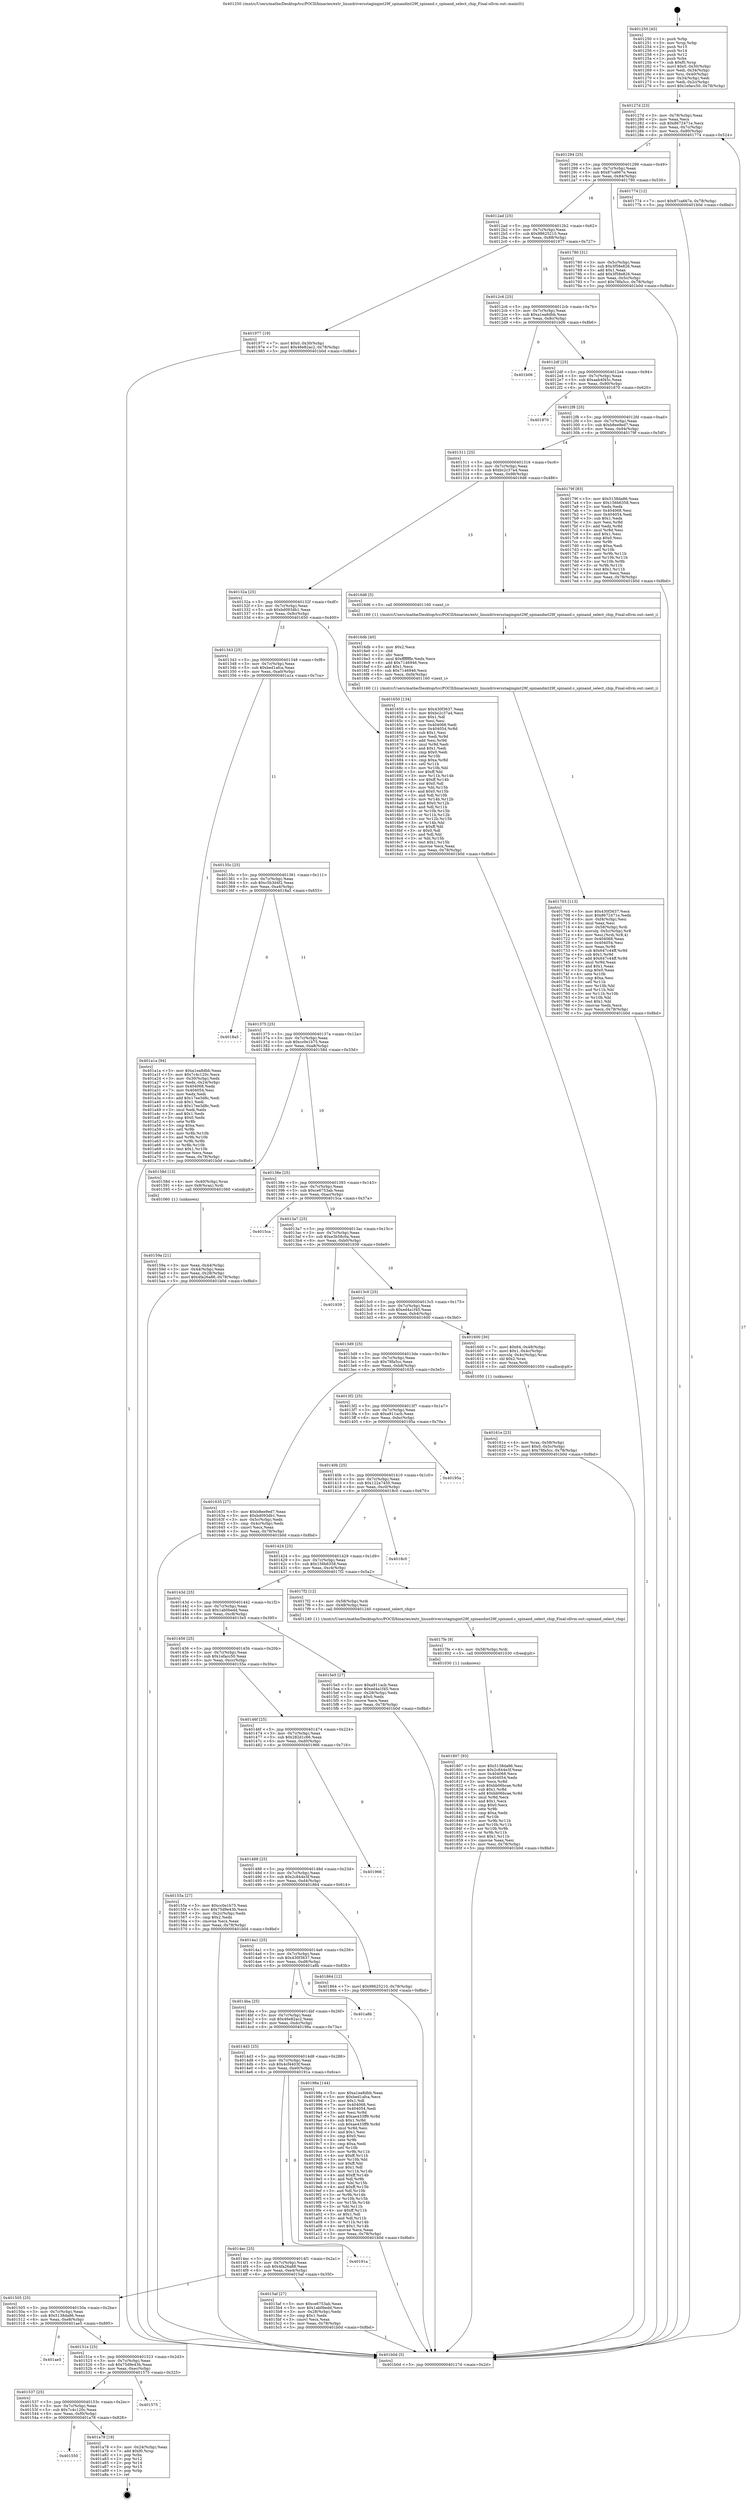 digraph "0x401250" {
  label = "0x401250 (/mnt/c/Users/mathe/Desktop/tcc/POCII/binaries/extr_linuxdriversstagingmt29f_spinandmt29f_spinand.c_spinand_select_chip_Final-ollvm.out::main(0))"
  labelloc = "t"
  node[shape=record]

  Entry [label="",width=0.3,height=0.3,shape=circle,fillcolor=black,style=filled]
  "0x40127d" [label="{
     0x40127d [23]\l
     | [instrs]\l
     &nbsp;&nbsp;0x40127d \<+3\>: mov -0x78(%rbp),%eax\l
     &nbsp;&nbsp;0x401280 \<+2\>: mov %eax,%ecx\l
     &nbsp;&nbsp;0x401282 \<+6\>: sub $0x8672471e,%ecx\l
     &nbsp;&nbsp;0x401288 \<+3\>: mov %eax,-0x7c(%rbp)\l
     &nbsp;&nbsp;0x40128b \<+3\>: mov %ecx,-0x80(%rbp)\l
     &nbsp;&nbsp;0x40128e \<+6\>: je 0000000000401774 \<main+0x524\>\l
  }"]
  "0x401774" [label="{
     0x401774 [12]\l
     | [instrs]\l
     &nbsp;&nbsp;0x401774 \<+7\>: movl $0x87ca667e,-0x78(%rbp)\l
     &nbsp;&nbsp;0x40177b \<+5\>: jmp 0000000000401b0d \<main+0x8bd\>\l
  }"]
  "0x401294" [label="{
     0x401294 [25]\l
     | [instrs]\l
     &nbsp;&nbsp;0x401294 \<+5\>: jmp 0000000000401299 \<main+0x49\>\l
     &nbsp;&nbsp;0x401299 \<+3\>: mov -0x7c(%rbp),%eax\l
     &nbsp;&nbsp;0x40129c \<+5\>: sub $0x87ca667e,%eax\l
     &nbsp;&nbsp;0x4012a1 \<+6\>: mov %eax,-0x84(%rbp)\l
     &nbsp;&nbsp;0x4012a7 \<+6\>: je 0000000000401780 \<main+0x530\>\l
  }"]
  Exit [label="",width=0.3,height=0.3,shape=circle,fillcolor=black,style=filled,peripheries=2]
  "0x401780" [label="{
     0x401780 [31]\l
     | [instrs]\l
     &nbsp;&nbsp;0x401780 \<+3\>: mov -0x5c(%rbp),%eax\l
     &nbsp;&nbsp;0x401783 \<+5\>: sub $0x3f58e826,%eax\l
     &nbsp;&nbsp;0x401788 \<+3\>: add $0x1,%eax\l
     &nbsp;&nbsp;0x40178b \<+5\>: add $0x3f58e826,%eax\l
     &nbsp;&nbsp;0x401790 \<+3\>: mov %eax,-0x5c(%rbp)\l
     &nbsp;&nbsp;0x401793 \<+7\>: movl $0x78fa5cc,-0x78(%rbp)\l
     &nbsp;&nbsp;0x40179a \<+5\>: jmp 0000000000401b0d \<main+0x8bd\>\l
  }"]
  "0x4012ad" [label="{
     0x4012ad [25]\l
     | [instrs]\l
     &nbsp;&nbsp;0x4012ad \<+5\>: jmp 00000000004012b2 \<main+0x62\>\l
     &nbsp;&nbsp;0x4012b2 \<+3\>: mov -0x7c(%rbp),%eax\l
     &nbsp;&nbsp;0x4012b5 \<+5\>: sub $0x98625210,%eax\l
     &nbsp;&nbsp;0x4012ba \<+6\>: mov %eax,-0x88(%rbp)\l
     &nbsp;&nbsp;0x4012c0 \<+6\>: je 0000000000401977 \<main+0x727\>\l
  }"]
  "0x401550" [label="{
     0x401550\l
  }", style=dashed]
  "0x401977" [label="{
     0x401977 [19]\l
     | [instrs]\l
     &nbsp;&nbsp;0x401977 \<+7\>: movl $0x0,-0x30(%rbp)\l
     &nbsp;&nbsp;0x40197e \<+7\>: movl $0x46e82ac2,-0x78(%rbp)\l
     &nbsp;&nbsp;0x401985 \<+5\>: jmp 0000000000401b0d \<main+0x8bd\>\l
  }"]
  "0x4012c6" [label="{
     0x4012c6 [25]\l
     | [instrs]\l
     &nbsp;&nbsp;0x4012c6 \<+5\>: jmp 00000000004012cb \<main+0x7b\>\l
     &nbsp;&nbsp;0x4012cb \<+3\>: mov -0x7c(%rbp),%eax\l
     &nbsp;&nbsp;0x4012ce \<+5\>: sub $0xa1ea8dbb,%eax\l
     &nbsp;&nbsp;0x4012d3 \<+6\>: mov %eax,-0x8c(%rbp)\l
     &nbsp;&nbsp;0x4012d9 \<+6\>: je 0000000000401b06 \<main+0x8b6\>\l
  }"]
  "0x401a78" [label="{
     0x401a78 [19]\l
     | [instrs]\l
     &nbsp;&nbsp;0x401a78 \<+3\>: mov -0x24(%rbp),%eax\l
     &nbsp;&nbsp;0x401a7b \<+7\>: add $0xf0,%rsp\l
     &nbsp;&nbsp;0x401a82 \<+1\>: pop %rbx\l
     &nbsp;&nbsp;0x401a83 \<+2\>: pop %r12\l
     &nbsp;&nbsp;0x401a85 \<+2\>: pop %r14\l
     &nbsp;&nbsp;0x401a87 \<+2\>: pop %r15\l
     &nbsp;&nbsp;0x401a89 \<+1\>: pop %rbp\l
     &nbsp;&nbsp;0x401a8a \<+1\>: ret\l
  }"]
  "0x401b06" [label="{
     0x401b06\l
  }", style=dashed]
  "0x4012df" [label="{
     0x4012df [25]\l
     | [instrs]\l
     &nbsp;&nbsp;0x4012df \<+5\>: jmp 00000000004012e4 \<main+0x94\>\l
     &nbsp;&nbsp;0x4012e4 \<+3\>: mov -0x7c(%rbp),%eax\l
     &nbsp;&nbsp;0x4012e7 \<+5\>: sub $0xaab4f45c,%eax\l
     &nbsp;&nbsp;0x4012ec \<+6\>: mov %eax,-0x90(%rbp)\l
     &nbsp;&nbsp;0x4012f2 \<+6\>: je 0000000000401870 \<main+0x620\>\l
  }"]
  "0x401537" [label="{
     0x401537 [25]\l
     | [instrs]\l
     &nbsp;&nbsp;0x401537 \<+5\>: jmp 000000000040153c \<main+0x2ec\>\l
     &nbsp;&nbsp;0x40153c \<+3\>: mov -0x7c(%rbp),%eax\l
     &nbsp;&nbsp;0x40153f \<+5\>: sub $0x7c4c120c,%eax\l
     &nbsp;&nbsp;0x401544 \<+6\>: mov %eax,-0xf0(%rbp)\l
     &nbsp;&nbsp;0x40154a \<+6\>: je 0000000000401a78 \<main+0x828\>\l
  }"]
  "0x401870" [label="{
     0x401870\l
  }", style=dashed]
  "0x4012f8" [label="{
     0x4012f8 [25]\l
     | [instrs]\l
     &nbsp;&nbsp;0x4012f8 \<+5\>: jmp 00000000004012fd \<main+0xad\>\l
     &nbsp;&nbsp;0x4012fd \<+3\>: mov -0x7c(%rbp),%eax\l
     &nbsp;&nbsp;0x401300 \<+5\>: sub $0xb8ee9ed7,%eax\l
     &nbsp;&nbsp;0x401305 \<+6\>: mov %eax,-0x94(%rbp)\l
     &nbsp;&nbsp;0x40130b \<+6\>: je 000000000040179f \<main+0x54f\>\l
  }"]
  "0x401575" [label="{
     0x401575\l
  }", style=dashed]
  "0x40179f" [label="{
     0x40179f [83]\l
     | [instrs]\l
     &nbsp;&nbsp;0x40179f \<+5\>: mov $0x5138da86,%eax\l
     &nbsp;&nbsp;0x4017a4 \<+5\>: mov $0x156b6358,%ecx\l
     &nbsp;&nbsp;0x4017a9 \<+2\>: xor %edx,%edx\l
     &nbsp;&nbsp;0x4017ab \<+7\>: mov 0x404068,%esi\l
     &nbsp;&nbsp;0x4017b2 \<+7\>: mov 0x404054,%edi\l
     &nbsp;&nbsp;0x4017b9 \<+3\>: sub $0x1,%edx\l
     &nbsp;&nbsp;0x4017bc \<+3\>: mov %esi,%r8d\l
     &nbsp;&nbsp;0x4017bf \<+3\>: add %edx,%r8d\l
     &nbsp;&nbsp;0x4017c2 \<+4\>: imul %r8d,%esi\l
     &nbsp;&nbsp;0x4017c6 \<+3\>: and $0x1,%esi\l
     &nbsp;&nbsp;0x4017c9 \<+3\>: cmp $0x0,%esi\l
     &nbsp;&nbsp;0x4017cc \<+4\>: sete %r9b\l
     &nbsp;&nbsp;0x4017d0 \<+3\>: cmp $0xa,%edi\l
     &nbsp;&nbsp;0x4017d3 \<+4\>: setl %r10b\l
     &nbsp;&nbsp;0x4017d7 \<+3\>: mov %r9b,%r11b\l
     &nbsp;&nbsp;0x4017da \<+3\>: and %r10b,%r11b\l
     &nbsp;&nbsp;0x4017dd \<+3\>: xor %r10b,%r9b\l
     &nbsp;&nbsp;0x4017e0 \<+3\>: or %r9b,%r11b\l
     &nbsp;&nbsp;0x4017e3 \<+4\>: test $0x1,%r11b\l
     &nbsp;&nbsp;0x4017e7 \<+3\>: cmovne %ecx,%eax\l
     &nbsp;&nbsp;0x4017ea \<+3\>: mov %eax,-0x78(%rbp)\l
     &nbsp;&nbsp;0x4017ed \<+5\>: jmp 0000000000401b0d \<main+0x8bd\>\l
  }"]
  "0x401311" [label="{
     0x401311 [25]\l
     | [instrs]\l
     &nbsp;&nbsp;0x401311 \<+5\>: jmp 0000000000401316 \<main+0xc6\>\l
     &nbsp;&nbsp;0x401316 \<+3\>: mov -0x7c(%rbp),%eax\l
     &nbsp;&nbsp;0x401319 \<+5\>: sub $0xbc2c37a4,%eax\l
     &nbsp;&nbsp;0x40131e \<+6\>: mov %eax,-0x98(%rbp)\l
     &nbsp;&nbsp;0x401324 \<+6\>: je 00000000004016d6 \<main+0x486\>\l
  }"]
  "0x40151e" [label="{
     0x40151e [25]\l
     | [instrs]\l
     &nbsp;&nbsp;0x40151e \<+5\>: jmp 0000000000401523 \<main+0x2d3\>\l
     &nbsp;&nbsp;0x401523 \<+3\>: mov -0x7c(%rbp),%eax\l
     &nbsp;&nbsp;0x401526 \<+5\>: sub $0x75d9e43b,%eax\l
     &nbsp;&nbsp;0x40152b \<+6\>: mov %eax,-0xec(%rbp)\l
     &nbsp;&nbsp;0x401531 \<+6\>: je 0000000000401575 \<main+0x325\>\l
  }"]
  "0x4016d6" [label="{
     0x4016d6 [5]\l
     | [instrs]\l
     &nbsp;&nbsp;0x4016d6 \<+5\>: call 0000000000401160 \<next_i\>\l
     | [calls]\l
     &nbsp;&nbsp;0x401160 \{1\} (/mnt/c/Users/mathe/Desktop/tcc/POCII/binaries/extr_linuxdriversstagingmt29f_spinandmt29f_spinand.c_spinand_select_chip_Final-ollvm.out::next_i)\l
  }"]
  "0x40132a" [label="{
     0x40132a [25]\l
     | [instrs]\l
     &nbsp;&nbsp;0x40132a \<+5\>: jmp 000000000040132f \<main+0xdf\>\l
     &nbsp;&nbsp;0x40132f \<+3\>: mov -0x7c(%rbp),%eax\l
     &nbsp;&nbsp;0x401332 \<+5\>: sub $0xbd093db1,%eax\l
     &nbsp;&nbsp;0x401337 \<+6\>: mov %eax,-0x9c(%rbp)\l
     &nbsp;&nbsp;0x40133d \<+6\>: je 0000000000401650 \<main+0x400\>\l
  }"]
  "0x401ae5" [label="{
     0x401ae5\l
  }", style=dashed]
  "0x401650" [label="{
     0x401650 [134]\l
     | [instrs]\l
     &nbsp;&nbsp;0x401650 \<+5\>: mov $0x430f3637,%eax\l
     &nbsp;&nbsp;0x401655 \<+5\>: mov $0xbc2c37a4,%ecx\l
     &nbsp;&nbsp;0x40165a \<+2\>: mov $0x1,%dl\l
     &nbsp;&nbsp;0x40165c \<+2\>: xor %esi,%esi\l
     &nbsp;&nbsp;0x40165e \<+7\>: mov 0x404068,%edi\l
     &nbsp;&nbsp;0x401665 \<+8\>: mov 0x404054,%r8d\l
     &nbsp;&nbsp;0x40166d \<+3\>: sub $0x1,%esi\l
     &nbsp;&nbsp;0x401670 \<+3\>: mov %edi,%r9d\l
     &nbsp;&nbsp;0x401673 \<+3\>: add %esi,%r9d\l
     &nbsp;&nbsp;0x401676 \<+4\>: imul %r9d,%edi\l
     &nbsp;&nbsp;0x40167a \<+3\>: and $0x1,%edi\l
     &nbsp;&nbsp;0x40167d \<+3\>: cmp $0x0,%edi\l
     &nbsp;&nbsp;0x401680 \<+4\>: sete %r10b\l
     &nbsp;&nbsp;0x401684 \<+4\>: cmp $0xa,%r8d\l
     &nbsp;&nbsp;0x401688 \<+4\>: setl %r11b\l
     &nbsp;&nbsp;0x40168c \<+3\>: mov %r10b,%bl\l
     &nbsp;&nbsp;0x40168f \<+3\>: xor $0xff,%bl\l
     &nbsp;&nbsp;0x401692 \<+3\>: mov %r11b,%r14b\l
     &nbsp;&nbsp;0x401695 \<+4\>: xor $0xff,%r14b\l
     &nbsp;&nbsp;0x401699 \<+3\>: xor $0x0,%dl\l
     &nbsp;&nbsp;0x40169c \<+3\>: mov %bl,%r15b\l
     &nbsp;&nbsp;0x40169f \<+4\>: and $0x0,%r15b\l
     &nbsp;&nbsp;0x4016a3 \<+3\>: and %dl,%r10b\l
     &nbsp;&nbsp;0x4016a6 \<+3\>: mov %r14b,%r12b\l
     &nbsp;&nbsp;0x4016a9 \<+4\>: and $0x0,%r12b\l
     &nbsp;&nbsp;0x4016ad \<+3\>: and %dl,%r11b\l
     &nbsp;&nbsp;0x4016b0 \<+3\>: or %r10b,%r15b\l
     &nbsp;&nbsp;0x4016b3 \<+3\>: or %r11b,%r12b\l
     &nbsp;&nbsp;0x4016b6 \<+3\>: xor %r12b,%r15b\l
     &nbsp;&nbsp;0x4016b9 \<+3\>: or %r14b,%bl\l
     &nbsp;&nbsp;0x4016bc \<+3\>: xor $0xff,%bl\l
     &nbsp;&nbsp;0x4016bf \<+3\>: or $0x0,%dl\l
     &nbsp;&nbsp;0x4016c2 \<+2\>: and %dl,%bl\l
     &nbsp;&nbsp;0x4016c4 \<+3\>: or %bl,%r15b\l
     &nbsp;&nbsp;0x4016c7 \<+4\>: test $0x1,%r15b\l
     &nbsp;&nbsp;0x4016cb \<+3\>: cmovne %ecx,%eax\l
     &nbsp;&nbsp;0x4016ce \<+3\>: mov %eax,-0x78(%rbp)\l
     &nbsp;&nbsp;0x4016d1 \<+5\>: jmp 0000000000401b0d \<main+0x8bd\>\l
  }"]
  "0x401343" [label="{
     0x401343 [25]\l
     | [instrs]\l
     &nbsp;&nbsp;0x401343 \<+5\>: jmp 0000000000401348 \<main+0xf8\>\l
     &nbsp;&nbsp;0x401348 \<+3\>: mov -0x7c(%rbp),%eax\l
     &nbsp;&nbsp;0x40134b \<+5\>: sub $0xbed1afca,%eax\l
     &nbsp;&nbsp;0x401350 \<+6\>: mov %eax,-0xa0(%rbp)\l
     &nbsp;&nbsp;0x401356 \<+6\>: je 0000000000401a1a \<main+0x7ca\>\l
  }"]
  "0x401807" [label="{
     0x401807 [93]\l
     | [instrs]\l
     &nbsp;&nbsp;0x401807 \<+5\>: mov $0x5138da86,%esi\l
     &nbsp;&nbsp;0x40180c \<+5\>: mov $0x2c844e3f,%eax\l
     &nbsp;&nbsp;0x401811 \<+7\>: mov 0x404068,%ecx\l
     &nbsp;&nbsp;0x401818 \<+7\>: mov 0x404054,%edx\l
     &nbsp;&nbsp;0x40181f \<+3\>: mov %ecx,%r8d\l
     &nbsp;&nbsp;0x401822 \<+7\>: sub $0xbb06bcae,%r8d\l
     &nbsp;&nbsp;0x401829 \<+4\>: sub $0x1,%r8d\l
     &nbsp;&nbsp;0x40182d \<+7\>: add $0xbb06bcae,%r8d\l
     &nbsp;&nbsp;0x401834 \<+4\>: imul %r8d,%ecx\l
     &nbsp;&nbsp;0x401838 \<+3\>: and $0x1,%ecx\l
     &nbsp;&nbsp;0x40183b \<+3\>: cmp $0x0,%ecx\l
     &nbsp;&nbsp;0x40183e \<+4\>: sete %r9b\l
     &nbsp;&nbsp;0x401842 \<+3\>: cmp $0xa,%edx\l
     &nbsp;&nbsp;0x401845 \<+4\>: setl %r10b\l
     &nbsp;&nbsp;0x401849 \<+3\>: mov %r9b,%r11b\l
     &nbsp;&nbsp;0x40184c \<+3\>: and %r10b,%r11b\l
     &nbsp;&nbsp;0x40184f \<+3\>: xor %r10b,%r9b\l
     &nbsp;&nbsp;0x401852 \<+3\>: or %r9b,%r11b\l
     &nbsp;&nbsp;0x401855 \<+4\>: test $0x1,%r11b\l
     &nbsp;&nbsp;0x401859 \<+3\>: cmovne %eax,%esi\l
     &nbsp;&nbsp;0x40185c \<+3\>: mov %esi,-0x78(%rbp)\l
     &nbsp;&nbsp;0x40185f \<+5\>: jmp 0000000000401b0d \<main+0x8bd\>\l
  }"]
  "0x401a1a" [label="{
     0x401a1a [94]\l
     | [instrs]\l
     &nbsp;&nbsp;0x401a1a \<+5\>: mov $0xa1ea8dbb,%eax\l
     &nbsp;&nbsp;0x401a1f \<+5\>: mov $0x7c4c120c,%ecx\l
     &nbsp;&nbsp;0x401a24 \<+3\>: mov -0x30(%rbp),%edx\l
     &nbsp;&nbsp;0x401a27 \<+3\>: mov %edx,-0x24(%rbp)\l
     &nbsp;&nbsp;0x401a2a \<+7\>: mov 0x404068,%edx\l
     &nbsp;&nbsp;0x401a31 \<+7\>: mov 0x404054,%esi\l
     &nbsp;&nbsp;0x401a38 \<+2\>: mov %edx,%edi\l
     &nbsp;&nbsp;0x401a3a \<+6\>: add $0x17ee3d8c,%edi\l
     &nbsp;&nbsp;0x401a40 \<+3\>: sub $0x1,%edi\l
     &nbsp;&nbsp;0x401a43 \<+6\>: sub $0x17ee3d8c,%edi\l
     &nbsp;&nbsp;0x401a49 \<+3\>: imul %edi,%edx\l
     &nbsp;&nbsp;0x401a4c \<+3\>: and $0x1,%edx\l
     &nbsp;&nbsp;0x401a4f \<+3\>: cmp $0x0,%edx\l
     &nbsp;&nbsp;0x401a52 \<+4\>: sete %r8b\l
     &nbsp;&nbsp;0x401a56 \<+3\>: cmp $0xa,%esi\l
     &nbsp;&nbsp;0x401a59 \<+4\>: setl %r9b\l
     &nbsp;&nbsp;0x401a5d \<+3\>: mov %r8b,%r10b\l
     &nbsp;&nbsp;0x401a60 \<+3\>: and %r9b,%r10b\l
     &nbsp;&nbsp;0x401a63 \<+3\>: xor %r9b,%r8b\l
     &nbsp;&nbsp;0x401a66 \<+3\>: or %r8b,%r10b\l
     &nbsp;&nbsp;0x401a69 \<+4\>: test $0x1,%r10b\l
     &nbsp;&nbsp;0x401a6d \<+3\>: cmovne %ecx,%eax\l
     &nbsp;&nbsp;0x401a70 \<+3\>: mov %eax,-0x78(%rbp)\l
     &nbsp;&nbsp;0x401a73 \<+5\>: jmp 0000000000401b0d \<main+0x8bd\>\l
  }"]
  "0x40135c" [label="{
     0x40135c [25]\l
     | [instrs]\l
     &nbsp;&nbsp;0x40135c \<+5\>: jmp 0000000000401361 \<main+0x111\>\l
     &nbsp;&nbsp;0x401361 \<+3\>: mov -0x7c(%rbp),%eax\l
     &nbsp;&nbsp;0x401364 \<+5\>: sub $0xc5b3d4f2,%eax\l
     &nbsp;&nbsp;0x401369 \<+6\>: mov %eax,-0xa4(%rbp)\l
     &nbsp;&nbsp;0x40136f \<+6\>: je 00000000004018a5 \<main+0x655\>\l
  }"]
  "0x4017fe" [label="{
     0x4017fe [9]\l
     | [instrs]\l
     &nbsp;&nbsp;0x4017fe \<+4\>: mov -0x58(%rbp),%rdi\l
     &nbsp;&nbsp;0x401802 \<+5\>: call 0000000000401030 \<free@plt\>\l
     | [calls]\l
     &nbsp;&nbsp;0x401030 \{1\} (unknown)\l
  }"]
  "0x4018a5" [label="{
     0x4018a5\l
  }", style=dashed]
  "0x401375" [label="{
     0x401375 [25]\l
     | [instrs]\l
     &nbsp;&nbsp;0x401375 \<+5\>: jmp 000000000040137a \<main+0x12a\>\l
     &nbsp;&nbsp;0x40137a \<+3\>: mov -0x7c(%rbp),%eax\l
     &nbsp;&nbsp;0x40137d \<+5\>: sub $0xcc0e1b75,%eax\l
     &nbsp;&nbsp;0x401382 \<+6\>: mov %eax,-0xa8(%rbp)\l
     &nbsp;&nbsp;0x401388 \<+6\>: je 000000000040158d \<main+0x33d\>\l
  }"]
  "0x401703" [label="{
     0x401703 [113]\l
     | [instrs]\l
     &nbsp;&nbsp;0x401703 \<+5\>: mov $0x430f3637,%ecx\l
     &nbsp;&nbsp;0x401708 \<+5\>: mov $0x8672471e,%edx\l
     &nbsp;&nbsp;0x40170d \<+6\>: mov -0xf4(%rbp),%esi\l
     &nbsp;&nbsp;0x401713 \<+3\>: imul %eax,%esi\l
     &nbsp;&nbsp;0x401716 \<+4\>: mov -0x58(%rbp),%rdi\l
     &nbsp;&nbsp;0x40171a \<+4\>: movslq -0x5c(%rbp),%r8\l
     &nbsp;&nbsp;0x40171e \<+4\>: mov %esi,(%rdi,%r8,4)\l
     &nbsp;&nbsp;0x401722 \<+7\>: mov 0x404068,%eax\l
     &nbsp;&nbsp;0x401729 \<+7\>: mov 0x404054,%esi\l
     &nbsp;&nbsp;0x401730 \<+3\>: mov %eax,%r9d\l
     &nbsp;&nbsp;0x401733 \<+7\>: sub $0x647c44ff,%r9d\l
     &nbsp;&nbsp;0x40173a \<+4\>: sub $0x1,%r9d\l
     &nbsp;&nbsp;0x40173e \<+7\>: add $0x647c44ff,%r9d\l
     &nbsp;&nbsp;0x401745 \<+4\>: imul %r9d,%eax\l
     &nbsp;&nbsp;0x401749 \<+3\>: and $0x1,%eax\l
     &nbsp;&nbsp;0x40174c \<+3\>: cmp $0x0,%eax\l
     &nbsp;&nbsp;0x40174f \<+4\>: sete %r10b\l
     &nbsp;&nbsp;0x401753 \<+3\>: cmp $0xa,%esi\l
     &nbsp;&nbsp;0x401756 \<+4\>: setl %r11b\l
     &nbsp;&nbsp;0x40175a \<+3\>: mov %r10b,%bl\l
     &nbsp;&nbsp;0x40175d \<+3\>: and %r11b,%bl\l
     &nbsp;&nbsp;0x401760 \<+3\>: xor %r11b,%r10b\l
     &nbsp;&nbsp;0x401763 \<+3\>: or %r10b,%bl\l
     &nbsp;&nbsp;0x401766 \<+3\>: test $0x1,%bl\l
     &nbsp;&nbsp;0x401769 \<+3\>: cmovne %edx,%ecx\l
     &nbsp;&nbsp;0x40176c \<+3\>: mov %ecx,-0x78(%rbp)\l
     &nbsp;&nbsp;0x40176f \<+5\>: jmp 0000000000401b0d \<main+0x8bd\>\l
  }"]
  "0x40158d" [label="{
     0x40158d [13]\l
     | [instrs]\l
     &nbsp;&nbsp;0x40158d \<+4\>: mov -0x40(%rbp),%rax\l
     &nbsp;&nbsp;0x401591 \<+4\>: mov 0x8(%rax),%rdi\l
     &nbsp;&nbsp;0x401595 \<+5\>: call 0000000000401060 \<atoi@plt\>\l
     | [calls]\l
     &nbsp;&nbsp;0x401060 \{1\} (unknown)\l
  }"]
  "0x40138e" [label="{
     0x40138e [25]\l
     | [instrs]\l
     &nbsp;&nbsp;0x40138e \<+5\>: jmp 0000000000401393 \<main+0x143\>\l
     &nbsp;&nbsp;0x401393 \<+3\>: mov -0x7c(%rbp),%eax\l
     &nbsp;&nbsp;0x401396 \<+5\>: sub $0xce6753ab,%eax\l
     &nbsp;&nbsp;0x40139b \<+6\>: mov %eax,-0xac(%rbp)\l
     &nbsp;&nbsp;0x4013a1 \<+6\>: je 00000000004015ca \<main+0x37a\>\l
  }"]
  "0x4016db" [label="{
     0x4016db [40]\l
     | [instrs]\l
     &nbsp;&nbsp;0x4016db \<+5\>: mov $0x2,%ecx\l
     &nbsp;&nbsp;0x4016e0 \<+1\>: cltd\l
     &nbsp;&nbsp;0x4016e1 \<+2\>: idiv %ecx\l
     &nbsp;&nbsp;0x4016e3 \<+6\>: imul $0xfffffffe,%edx,%ecx\l
     &nbsp;&nbsp;0x4016e9 \<+6\>: add $0x7146946,%ecx\l
     &nbsp;&nbsp;0x4016ef \<+3\>: add $0x1,%ecx\l
     &nbsp;&nbsp;0x4016f2 \<+6\>: sub $0x7146946,%ecx\l
     &nbsp;&nbsp;0x4016f8 \<+6\>: mov %ecx,-0xf4(%rbp)\l
     &nbsp;&nbsp;0x4016fe \<+5\>: call 0000000000401160 \<next_i\>\l
     | [calls]\l
     &nbsp;&nbsp;0x401160 \{1\} (/mnt/c/Users/mathe/Desktop/tcc/POCII/binaries/extr_linuxdriversstagingmt29f_spinandmt29f_spinand.c_spinand_select_chip_Final-ollvm.out::next_i)\l
  }"]
  "0x4015ca" [label="{
     0x4015ca\l
  }", style=dashed]
  "0x4013a7" [label="{
     0x4013a7 [25]\l
     | [instrs]\l
     &nbsp;&nbsp;0x4013a7 \<+5\>: jmp 00000000004013ac \<main+0x15c\>\l
     &nbsp;&nbsp;0x4013ac \<+3\>: mov -0x7c(%rbp),%eax\l
     &nbsp;&nbsp;0x4013af \<+5\>: sub $0xe3b58c0a,%eax\l
     &nbsp;&nbsp;0x4013b4 \<+6\>: mov %eax,-0xb0(%rbp)\l
     &nbsp;&nbsp;0x4013ba \<+6\>: je 0000000000401939 \<main+0x6e9\>\l
  }"]
  "0x40161e" [label="{
     0x40161e [23]\l
     | [instrs]\l
     &nbsp;&nbsp;0x40161e \<+4\>: mov %rax,-0x58(%rbp)\l
     &nbsp;&nbsp;0x401622 \<+7\>: movl $0x0,-0x5c(%rbp)\l
     &nbsp;&nbsp;0x401629 \<+7\>: movl $0x78fa5cc,-0x78(%rbp)\l
     &nbsp;&nbsp;0x401630 \<+5\>: jmp 0000000000401b0d \<main+0x8bd\>\l
  }"]
  "0x401939" [label="{
     0x401939\l
  }", style=dashed]
  "0x4013c0" [label="{
     0x4013c0 [25]\l
     | [instrs]\l
     &nbsp;&nbsp;0x4013c0 \<+5\>: jmp 00000000004013c5 \<main+0x175\>\l
     &nbsp;&nbsp;0x4013c5 \<+3\>: mov -0x7c(%rbp),%eax\l
     &nbsp;&nbsp;0x4013c8 \<+5\>: sub $0xed4a1f45,%eax\l
     &nbsp;&nbsp;0x4013cd \<+6\>: mov %eax,-0xb4(%rbp)\l
     &nbsp;&nbsp;0x4013d3 \<+6\>: je 0000000000401600 \<main+0x3b0\>\l
  }"]
  "0x401505" [label="{
     0x401505 [25]\l
     | [instrs]\l
     &nbsp;&nbsp;0x401505 \<+5\>: jmp 000000000040150a \<main+0x2ba\>\l
     &nbsp;&nbsp;0x40150a \<+3\>: mov -0x7c(%rbp),%eax\l
     &nbsp;&nbsp;0x40150d \<+5\>: sub $0x5138da86,%eax\l
     &nbsp;&nbsp;0x401512 \<+6\>: mov %eax,-0xe8(%rbp)\l
     &nbsp;&nbsp;0x401518 \<+6\>: je 0000000000401ae5 \<main+0x895\>\l
  }"]
  "0x401600" [label="{
     0x401600 [30]\l
     | [instrs]\l
     &nbsp;&nbsp;0x401600 \<+7\>: movl $0x64,-0x48(%rbp)\l
     &nbsp;&nbsp;0x401607 \<+7\>: movl $0x1,-0x4c(%rbp)\l
     &nbsp;&nbsp;0x40160e \<+4\>: movslq -0x4c(%rbp),%rax\l
     &nbsp;&nbsp;0x401612 \<+4\>: shl $0x2,%rax\l
     &nbsp;&nbsp;0x401616 \<+3\>: mov %rax,%rdi\l
     &nbsp;&nbsp;0x401619 \<+5\>: call 0000000000401050 \<malloc@plt\>\l
     | [calls]\l
     &nbsp;&nbsp;0x401050 \{1\} (unknown)\l
  }"]
  "0x4013d9" [label="{
     0x4013d9 [25]\l
     | [instrs]\l
     &nbsp;&nbsp;0x4013d9 \<+5\>: jmp 00000000004013de \<main+0x18e\>\l
     &nbsp;&nbsp;0x4013de \<+3\>: mov -0x7c(%rbp),%eax\l
     &nbsp;&nbsp;0x4013e1 \<+5\>: sub $0x78fa5cc,%eax\l
     &nbsp;&nbsp;0x4013e6 \<+6\>: mov %eax,-0xb8(%rbp)\l
     &nbsp;&nbsp;0x4013ec \<+6\>: je 0000000000401635 \<main+0x3e5\>\l
  }"]
  "0x4015af" [label="{
     0x4015af [27]\l
     | [instrs]\l
     &nbsp;&nbsp;0x4015af \<+5\>: mov $0xce6753ab,%eax\l
     &nbsp;&nbsp;0x4015b4 \<+5\>: mov $0x1ab0bedd,%ecx\l
     &nbsp;&nbsp;0x4015b9 \<+3\>: mov -0x28(%rbp),%edx\l
     &nbsp;&nbsp;0x4015bc \<+3\>: cmp $0x1,%edx\l
     &nbsp;&nbsp;0x4015bf \<+3\>: cmovl %ecx,%eax\l
     &nbsp;&nbsp;0x4015c2 \<+3\>: mov %eax,-0x78(%rbp)\l
     &nbsp;&nbsp;0x4015c5 \<+5\>: jmp 0000000000401b0d \<main+0x8bd\>\l
  }"]
  "0x401635" [label="{
     0x401635 [27]\l
     | [instrs]\l
     &nbsp;&nbsp;0x401635 \<+5\>: mov $0xb8ee9ed7,%eax\l
     &nbsp;&nbsp;0x40163a \<+5\>: mov $0xbd093db1,%ecx\l
     &nbsp;&nbsp;0x40163f \<+3\>: mov -0x5c(%rbp),%edx\l
     &nbsp;&nbsp;0x401642 \<+3\>: cmp -0x4c(%rbp),%edx\l
     &nbsp;&nbsp;0x401645 \<+3\>: cmovl %ecx,%eax\l
     &nbsp;&nbsp;0x401648 \<+3\>: mov %eax,-0x78(%rbp)\l
     &nbsp;&nbsp;0x40164b \<+5\>: jmp 0000000000401b0d \<main+0x8bd\>\l
  }"]
  "0x4013f2" [label="{
     0x4013f2 [25]\l
     | [instrs]\l
     &nbsp;&nbsp;0x4013f2 \<+5\>: jmp 00000000004013f7 \<main+0x1a7\>\l
     &nbsp;&nbsp;0x4013f7 \<+3\>: mov -0x7c(%rbp),%eax\l
     &nbsp;&nbsp;0x4013fa \<+5\>: sub $0xa911acb,%eax\l
     &nbsp;&nbsp;0x4013ff \<+6\>: mov %eax,-0xbc(%rbp)\l
     &nbsp;&nbsp;0x401405 \<+6\>: je 000000000040195a \<main+0x70a\>\l
  }"]
  "0x4014ec" [label="{
     0x4014ec [25]\l
     | [instrs]\l
     &nbsp;&nbsp;0x4014ec \<+5\>: jmp 00000000004014f1 \<main+0x2a1\>\l
     &nbsp;&nbsp;0x4014f1 \<+3\>: mov -0x7c(%rbp),%eax\l
     &nbsp;&nbsp;0x4014f4 \<+5\>: sub $0x4fa26a88,%eax\l
     &nbsp;&nbsp;0x4014f9 \<+6\>: mov %eax,-0xe4(%rbp)\l
     &nbsp;&nbsp;0x4014ff \<+6\>: je 00000000004015af \<main+0x35f\>\l
  }"]
  "0x40195a" [label="{
     0x40195a\l
  }", style=dashed]
  "0x40140b" [label="{
     0x40140b [25]\l
     | [instrs]\l
     &nbsp;&nbsp;0x40140b \<+5\>: jmp 0000000000401410 \<main+0x1c0\>\l
     &nbsp;&nbsp;0x401410 \<+3\>: mov -0x7c(%rbp),%eax\l
     &nbsp;&nbsp;0x401413 \<+5\>: sub $0x122a7450,%eax\l
     &nbsp;&nbsp;0x401418 \<+6\>: mov %eax,-0xc0(%rbp)\l
     &nbsp;&nbsp;0x40141e \<+6\>: je 00000000004018c0 \<main+0x670\>\l
  }"]
  "0x40191a" [label="{
     0x40191a\l
  }", style=dashed]
  "0x4018c0" [label="{
     0x4018c0\l
  }", style=dashed]
  "0x401424" [label="{
     0x401424 [25]\l
     | [instrs]\l
     &nbsp;&nbsp;0x401424 \<+5\>: jmp 0000000000401429 \<main+0x1d9\>\l
     &nbsp;&nbsp;0x401429 \<+3\>: mov -0x7c(%rbp),%eax\l
     &nbsp;&nbsp;0x40142c \<+5\>: sub $0x156b6358,%eax\l
     &nbsp;&nbsp;0x401431 \<+6\>: mov %eax,-0xc4(%rbp)\l
     &nbsp;&nbsp;0x401437 \<+6\>: je 00000000004017f2 \<main+0x5a2\>\l
  }"]
  "0x4014d3" [label="{
     0x4014d3 [25]\l
     | [instrs]\l
     &nbsp;&nbsp;0x4014d3 \<+5\>: jmp 00000000004014d8 \<main+0x288\>\l
     &nbsp;&nbsp;0x4014d8 \<+3\>: mov -0x7c(%rbp),%eax\l
     &nbsp;&nbsp;0x4014db \<+5\>: sub $0x4cf4403f,%eax\l
     &nbsp;&nbsp;0x4014e0 \<+6\>: mov %eax,-0xe0(%rbp)\l
     &nbsp;&nbsp;0x4014e6 \<+6\>: je 000000000040191a \<main+0x6ca\>\l
  }"]
  "0x4017f2" [label="{
     0x4017f2 [12]\l
     | [instrs]\l
     &nbsp;&nbsp;0x4017f2 \<+4\>: mov -0x58(%rbp),%rdi\l
     &nbsp;&nbsp;0x4017f6 \<+3\>: mov -0x48(%rbp),%esi\l
     &nbsp;&nbsp;0x4017f9 \<+5\>: call 0000000000401240 \<spinand_select_chip\>\l
     | [calls]\l
     &nbsp;&nbsp;0x401240 \{1\} (/mnt/c/Users/mathe/Desktop/tcc/POCII/binaries/extr_linuxdriversstagingmt29f_spinandmt29f_spinand.c_spinand_select_chip_Final-ollvm.out::spinand_select_chip)\l
  }"]
  "0x40143d" [label="{
     0x40143d [25]\l
     | [instrs]\l
     &nbsp;&nbsp;0x40143d \<+5\>: jmp 0000000000401442 \<main+0x1f2\>\l
     &nbsp;&nbsp;0x401442 \<+3\>: mov -0x7c(%rbp),%eax\l
     &nbsp;&nbsp;0x401445 \<+5\>: sub $0x1ab0bedd,%eax\l
     &nbsp;&nbsp;0x40144a \<+6\>: mov %eax,-0xc8(%rbp)\l
     &nbsp;&nbsp;0x401450 \<+6\>: je 00000000004015e5 \<main+0x395\>\l
  }"]
  "0x40198a" [label="{
     0x40198a [144]\l
     | [instrs]\l
     &nbsp;&nbsp;0x40198a \<+5\>: mov $0xa1ea8dbb,%eax\l
     &nbsp;&nbsp;0x40198f \<+5\>: mov $0xbed1afca,%ecx\l
     &nbsp;&nbsp;0x401994 \<+2\>: mov $0x1,%dl\l
     &nbsp;&nbsp;0x401996 \<+7\>: mov 0x404068,%esi\l
     &nbsp;&nbsp;0x40199d \<+7\>: mov 0x404054,%edi\l
     &nbsp;&nbsp;0x4019a4 \<+3\>: mov %esi,%r8d\l
     &nbsp;&nbsp;0x4019a7 \<+7\>: add $0xae433ff9,%r8d\l
     &nbsp;&nbsp;0x4019ae \<+4\>: sub $0x1,%r8d\l
     &nbsp;&nbsp;0x4019b2 \<+7\>: sub $0xae433ff9,%r8d\l
     &nbsp;&nbsp;0x4019b9 \<+4\>: imul %r8d,%esi\l
     &nbsp;&nbsp;0x4019bd \<+3\>: and $0x1,%esi\l
     &nbsp;&nbsp;0x4019c0 \<+3\>: cmp $0x0,%esi\l
     &nbsp;&nbsp;0x4019c3 \<+4\>: sete %r9b\l
     &nbsp;&nbsp;0x4019c7 \<+3\>: cmp $0xa,%edi\l
     &nbsp;&nbsp;0x4019ca \<+4\>: setl %r10b\l
     &nbsp;&nbsp;0x4019ce \<+3\>: mov %r9b,%r11b\l
     &nbsp;&nbsp;0x4019d1 \<+4\>: xor $0xff,%r11b\l
     &nbsp;&nbsp;0x4019d5 \<+3\>: mov %r10b,%bl\l
     &nbsp;&nbsp;0x4019d8 \<+3\>: xor $0xff,%bl\l
     &nbsp;&nbsp;0x4019db \<+3\>: xor $0x1,%dl\l
     &nbsp;&nbsp;0x4019de \<+3\>: mov %r11b,%r14b\l
     &nbsp;&nbsp;0x4019e1 \<+4\>: and $0xff,%r14b\l
     &nbsp;&nbsp;0x4019e5 \<+3\>: and %dl,%r9b\l
     &nbsp;&nbsp;0x4019e8 \<+3\>: mov %bl,%r15b\l
     &nbsp;&nbsp;0x4019eb \<+4\>: and $0xff,%r15b\l
     &nbsp;&nbsp;0x4019ef \<+3\>: and %dl,%r10b\l
     &nbsp;&nbsp;0x4019f2 \<+3\>: or %r9b,%r14b\l
     &nbsp;&nbsp;0x4019f5 \<+3\>: or %r10b,%r15b\l
     &nbsp;&nbsp;0x4019f8 \<+3\>: xor %r15b,%r14b\l
     &nbsp;&nbsp;0x4019fb \<+3\>: or %bl,%r11b\l
     &nbsp;&nbsp;0x4019fe \<+4\>: xor $0xff,%r11b\l
     &nbsp;&nbsp;0x401a02 \<+3\>: or $0x1,%dl\l
     &nbsp;&nbsp;0x401a05 \<+3\>: and %dl,%r11b\l
     &nbsp;&nbsp;0x401a08 \<+3\>: or %r11b,%r14b\l
     &nbsp;&nbsp;0x401a0b \<+4\>: test $0x1,%r14b\l
     &nbsp;&nbsp;0x401a0f \<+3\>: cmovne %ecx,%eax\l
     &nbsp;&nbsp;0x401a12 \<+3\>: mov %eax,-0x78(%rbp)\l
     &nbsp;&nbsp;0x401a15 \<+5\>: jmp 0000000000401b0d \<main+0x8bd\>\l
  }"]
  "0x4015e5" [label="{
     0x4015e5 [27]\l
     | [instrs]\l
     &nbsp;&nbsp;0x4015e5 \<+5\>: mov $0xa911acb,%eax\l
     &nbsp;&nbsp;0x4015ea \<+5\>: mov $0xed4a1f45,%ecx\l
     &nbsp;&nbsp;0x4015ef \<+3\>: mov -0x28(%rbp),%edx\l
     &nbsp;&nbsp;0x4015f2 \<+3\>: cmp $0x0,%edx\l
     &nbsp;&nbsp;0x4015f5 \<+3\>: cmove %ecx,%eax\l
     &nbsp;&nbsp;0x4015f8 \<+3\>: mov %eax,-0x78(%rbp)\l
     &nbsp;&nbsp;0x4015fb \<+5\>: jmp 0000000000401b0d \<main+0x8bd\>\l
  }"]
  "0x401456" [label="{
     0x401456 [25]\l
     | [instrs]\l
     &nbsp;&nbsp;0x401456 \<+5\>: jmp 000000000040145b \<main+0x20b\>\l
     &nbsp;&nbsp;0x40145b \<+3\>: mov -0x7c(%rbp),%eax\l
     &nbsp;&nbsp;0x40145e \<+5\>: sub $0x1efacc50,%eax\l
     &nbsp;&nbsp;0x401463 \<+6\>: mov %eax,-0xcc(%rbp)\l
     &nbsp;&nbsp;0x401469 \<+6\>: je 000000000040155a \<main+0x30a\>\l
  }"]
  "0x4014ba" [label="{
     0x4014ba [25]\l
     | [instrs]\l
     &nbsp;&nbsp;0x4014ba \<+5\>: jmp 00000000004014bf \<main+0x26f\>\l
     &nbsp;&nbsp;0x4014bf \<+3\>: mov -0x7c(%rbp),%eax\l
     &nbsp;&nbsp;0x4014c2 \<+5\>: sub $0x46e82ac2,%eax\l
     &nbsp;&nbsp;0x4014c7 \<+6\>: mov %eax,-0xdc(%rbp)\l
     &nbsp;&nbsp;0x4014cd \<+6\>: je 000000000040198a \<main+0x73a\>\l
  }"]
  "0x40155a" [label="{
     0x40155a [27]\l
     | [instrs]\l
     &nbsp;&nbsp;0x40155a \<+5\>: mov $0xcc0e1b75,%eax\l
     &nbsp;&nbsp;0x40155f \<+5\>: mov $0x75d9e43b,%ecx\l
     &nbsp;&nbsp;0x401564 \<+3\>: mov -0x2c(%rbp),%edx\l
     &nbsp;&nbsp;0x401567 \<+3\>: cmp $0x2,%edx\l
     &nbsp;&nbsp;0x40156a \<+3\>: cmovne %ecx,%eax\l
     &nbsp;&nbsp;0x40156d \<+3\>: mov %eax,-0x78(%rbp)\l
     &nbsp;&nbsp;0x401570 \<+5\>: jmp 0000000000401b0d \<main+0x8bd\>\l
  }"]
  "0x40146f" [label="{
     0x40146f [25]\l
     | [instrs]\l
     &nbsp;&nbsp;0x40146f \<+5\>: jmp 0000000000401474 \<main+0x224\>\l
     &nbsp;&nbsp;0x401474 \<+3\>: mov -0x7c(%rbp),%eax\l
     &nbsp;&nbsp;0x401477 \<+5\>: sub $0x282d1c66,%eax\l
     &nbsp;&nbsp;0x40147c \<+6\>: mov %eax,-0xd0(%rbp)\l
     &nbsp;&nbsp;0x401482 \<+6\>: je 0000000000401966 \<main+0x716\>\l
  }"]
  "0x401b0d" [label="{
     0x401b0d [5]\l
     | [instrs]\l
     &nbsp;&nbsp;0x401b0d \<+5\>: jmp 000000000040127d \<main+0x2d\>\l
  }"]
  "0x401250" [label="{
     0x401250 [45]\l
     | [instrs]\l
     &nbsp;&nbsp;0x401250 \<+1\>: push %rbp\l
     &nbsp;&nbsp;0x401251 \<+3\>: mov %rsp,%rbp\l
     &nbsp;&nbsp;0x401254 \<+2\>: push %r15\l
     &nbsp;&nbsp;0x401256 \<+2\>: push %r14\l
     &nbsp;&nbsp;0x401258 \<+2\>: push %r12\l
     &nbsp;&nbsp;0x40125a \<+1\>: push %rbx\l
     &nbsp;&nbsp;0x40125b \<+7\>: sub $0xf0,%rsp\l
     &nbsp;&nbsp;0x401262 \<+7\>: movl $0x0,-0x30(%rbp)\l
     &nbsp;&nbsp;0x401269 \<+3\>: mov %edi,-0x34(%rbp)\l
     &nbsp;&nbsp;0x40126c \<+4\>: mov %rsi,-0x40(%rbp)\l
     &nbsp;&nbsp;0x401270 \<+3\>: mov -0x34(%rbp),%edi\l
     &nbsp;&nbsp;0x401273 \<+3\>: mov %edi,-0x2c(%rbp)\l
     &nbsp;&nbsp;0x401276 \<+7\>: movl $0x1efacc50,-0x78(%rbp)\l
  }"]
  "0x40159a" [label="{
     0x40159a [21]\l
     | [instrs]\l
     &nbsp;&nbsp;0x40159a \<+3\>: mov %eax,-0x44(%rbp)\l
     &nbsp;&nbsp;0x40159d \<+3\>: mov -0x44(%rbp),%eax\l
     &nbsp;&nbsp;0x4015a0 \<+3\>: mov %eax,-0x28(%rbp)\l
     &nbsp;&nbsp;0x4015a3 \<+7\>: movl $0x4fa26a88,-0x78(%rbp)\l
     &nbsp;&nbsp;0x4015aa \<+5\>: jmp 0000000000401b0d \<main+0x8bd\>\l
  }"]
  "0x401a8b" [label="{
     0x401a8b\l
  }", style=dashed]
  "0x401966" [label="{
     0x401966\l
  }", style=dashed]
  "0x401488" [label="{
     0x401488 [25]\l
     | [instrs]\l
     &nbsp;&nbsp;0x401488 \<+5\>: jmp 000000000040148d \<main+0x23d\>\l
     &nbsp;&nbsp;0x40148d \<+3\>: mov -0x7c(%rbp),%eax\l
     &nbsp;&nbsp;0x401490 \<+5\>: sub $0x2c844e3f,%eax\l
     &nbsp;&nbsp;0x401495 \<+6\>: mov %eax,-0xd4(%rbp)\l
     &nbsp;&nbsp;0x40149b \<+6\>: je 0000000000401864 \<main+0x614\>\l
  }"]
  "0x4014a1" [label="{
     0x4014a1 [25]\l
     | [instrs]\l
     &nbsp;&nbsp;0x4014a1 \<+5\>: jmp 00000000004014a6 \<main+0x256\>\l
     &nbsp;&nbsp;0x4014a6 \<+3\>: mov -0x7c(%rbp),%eax\l
     &nbsp;&nbsp;0x4014a9 \<+5\>: sub $0x430f3637,%eax\l
     &nbsp;&nbsp;0x4014ae \<+6\>: mov %eax,-0xd8(%rbp)\l
     &nbsp;&nbsp;0x4014b4 \<+6\>: je 0000000000401a8b \<main+0x83b\>\l
  }"]
  "0x401864" [label="{
     0x401864 [12]\l
     | [instrs]\l
     &nbsp;&nbsp;0x401864 \<+7\>: movl $0x98625210,-0x78(%rbp)\l
     &nbsp;&nbsp;0x40186b \<+5\>: jmp 0000000000401b0d \<main+0x8bd\>\l
  }"]
  Entry -> "0x401250" [label=" 1"]
  "0x40127d" -> "0x401774" [label=" 1"]
  "0x40127d" -> "0x401294" [label=" 17"]
  "0x401a78" -> Exit [label=" 1"]
  "0x401294" -> "0x401780" [label=" 1"]
  "0x401294" -> "0x4012ad" [label=" 16"]
  "0x401537" -> "0x401550" [label=" 0"]
  "0x4012ad" -> "0x401977" [label=" 1"]
  "0x4012ad" -> "0x4012c6" [label=" 15"]
  "0x401537" -> "0x401a78" [label=" 1"]
  "0x4012c6" -> "0x401b06" [label=" 0"]
  "0x4012c6" -> "0x4012df" [label=" 15"]
  "0x40151e" -> "0x401537" [label=" 1"]
  "0x4012df" -> "0x401870" [label=" 0"]
  "0x4012df" -> "0x4012f8" [label=" 15"]
  "0x40151e" -> "0x401575" [label=" 0"]
  "0x4012f8" -> "0x40179f" [label=" 1"]
  "0x4012f8" -> "0x401311" [label=" 14"]
  "0x401505" -> "0x40151e" [label=" 1"]
  "0x401311" -> "0x4016d6" [label=" 1"]
  "0x401311" -> "0x40132a" [label=" 13"]
  "0x401505" -> "0x401ae5" [label=" 0"]
  "0x40132a" -> "0x401650" [label=" 1"]
  "0x40132a" -> "0x401343" [label=" 12"]
  "0x401a1a" -> "0x401b0d" [label=" 1"]
  "0x401343" -> "0x401a1a" [label=" 1"]
  "0x401343" -> "0x40135c" [label=" 11"]
  "0x40198a" -> "0x401b0d" [label=" 1"]
  "0x40135c" -> "0x4018a5" [label=" 0"]
  "0x40135c" -> "0x401375" [label=" 11"]
  "0x401977" -> "0x401b0d" [label=" 1"]
  "0x401375" -> "0x40158d" [label=" 1"]
  "0x401375" -> "0x40138e" [label=" 10"]
  "0x401864" -> "0x401b0d" [label=" 1"]
  "0x40138e" -> "0x4015ca" [label=" 0"]
  "0x40138e" -> "0x4013a7" [label=" 10"]
  "0x401807" -> "0x401b0d" [label=" 1"]
  "0x4013a7" -> "0x401939" [label=" 0"]
  "0x4013a7" -> "0x4013c0" [label=" 10"]
  "0x4017fe" -> "0x401807" [label=" 1"]
  "0x4013c0" -> "0x401600" [label=" 1"]
  "0x4013c0" -> "0x4013d9" [label=" 9"]
  "0x4017f2" -> "0x4017fe" [label=" 1"]
  "0x4013d9" -> "0x401635" [label=" 2"]
  "0x4013d9" -> "0x4013f2" [label=" 7"]
  "0x40179f" -> "0x401b0d" [label=" 1"]
  "0x4013f2" -> "0x40195a" [label=" 0"]
  "0x4013f2" -> "0x40140b" [label=" 7"]
  "0x401774" -> "0x401b0d" [label=" 1"]
  "0x40140b" -> "0x4018c0" [label=" 0"]
  "0x40140b" -> "0x401424" [label=" 7"]
  "0x401703" -> "0x401b0d" [label=" 1"]
  "0x401424" -> "0x4017f2" [label=" 1"]
  "0x401424" -> "0x40143d" [label=" 6"]
  "0x4016d6" -> "0x4016db" [label=" 1"]
  "0x40143d" -> "0x4015e5" [label=" 1"]
  "0x40143d" -> "0x401456" [label=" 5"]
  "0x401650" -> "0x401b0d" [label=" 1"]
  "0x401456" -> "0x40155a" [label=" 1"]
  "0x401456" -> "0x40146f" [label=" 4"]
  "0x40155a" -> "0x401b0d" [label=" 1"]
  "0x401250" -> "0x40127d" [label=" 1"]
  "0x401b0d" -> "0x40127d" [label=" 17"]
  "0x40158d" -> "0x40159a" [label=" 1"]
  "0x40159a" -> "0x401b0d" [label=" 1"]
  "0x40161e" -> "0x401b0d" [label=" 1"]
  "0x40146f" -> "0x401966" [label=" 0"]
  "0x40146f" -> "0x401488" [label=" 4"]
  "0x401600" -> "0x40161e" [label=" 1"]
  "0x401488" -> "0x401864" [label=" 1"]
  "0x401488" -> "0x4014a1" [label=" 3"]
  "0x4015e5" -> "0x401b0d" [label=" 1"]
  "0x4014a1" -> "0x401a8b" [label=" 0"]
  "0x4014a1" -> "0x4014ba" [label=" 3"]
  "0x401635" -> "0x401b0d" [label=" 2"]
  "0x4014ba" -> "0x40198a" [label=" 1"]
  "0x4014ba" -> "0x4014d3" [label=" 2"]
  "0x4016db" -> "0x401703" [label=" 1"]
  "0x4014d3" -> "0x40191a" [label=" 0"]
  "0x4014d3" -> "0x4014ec" [label=" 2"]
  "0x401780" -> "0x401b0d" [label=" 1"]
  "0x4014ec" -> "0x4015af" [label=" 1"]
  "0x4014ec" -> "0x401505" [label=" 1"]
  "0x4015af" -> "0x401b0d" [label=" 1"]
}
